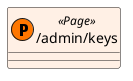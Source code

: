 @startuml
set separator ::
skinparam groupInheritance 5
skinparam defaultFontName Cantarell
skinparam packageStyle Rectangle
skinparam class {
  BackgroundColor<<Component>> #f6f2ff
  BackgroundColor<<ErrorPage>> #edd1e1
  BackgroundColor<<Layout>> #f8ffe5
  BackgroundColor<<Page>> #fff0e5
}
class "/admin/keys" as src/routes/admin/keys/+page.svelte.js << (P, #FF7700) Page >> {
}
@enduml